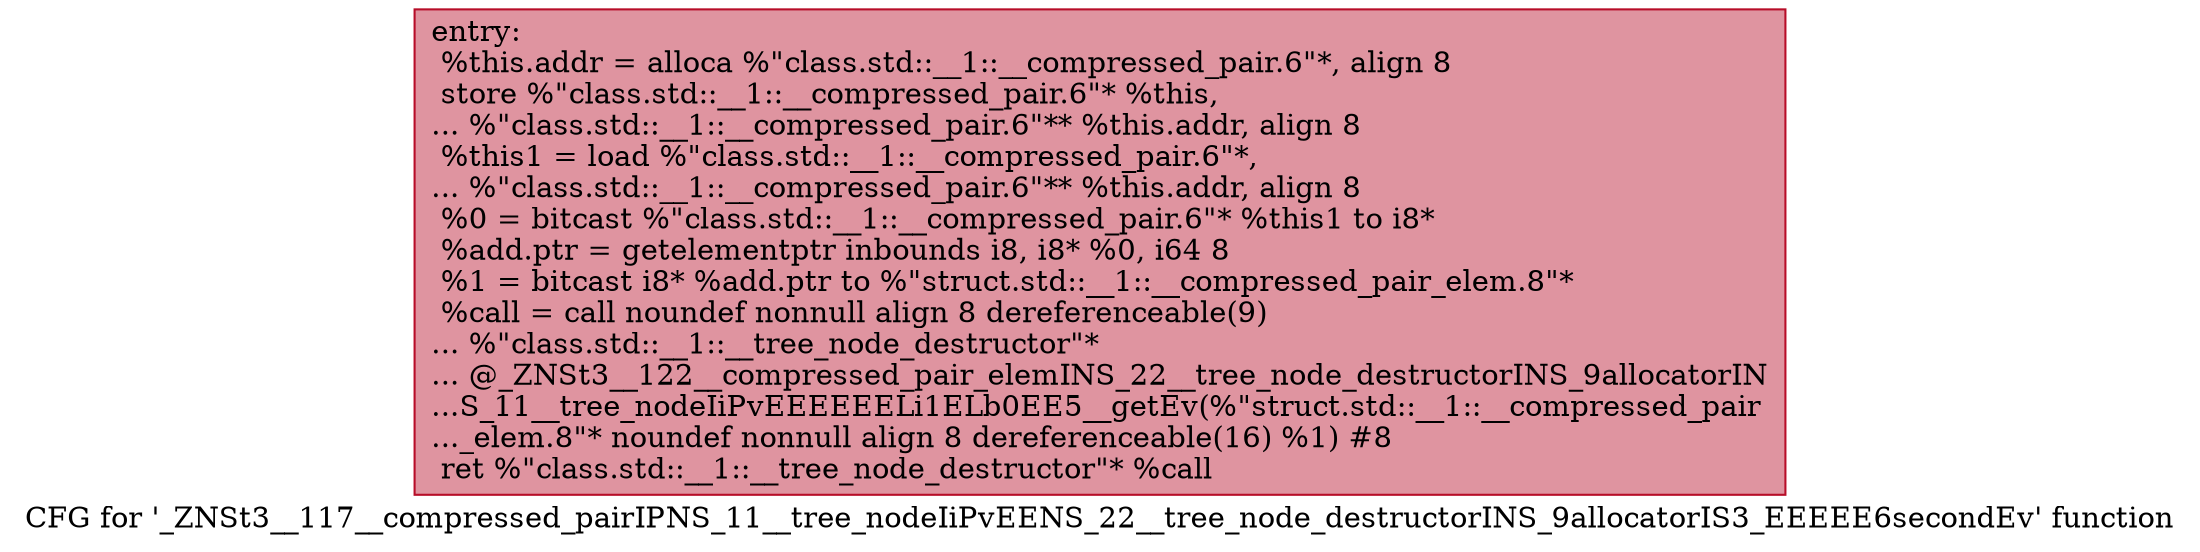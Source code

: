 digraph "CFG for '_ZNSt3__117__compressed_pairIPNS_11__tree_nodeIiPvEENS_22__tree_node_destructorINS_9allocatorIS3_EEEEE6secondEv' function" {
	label="CFG for '_ZNSt3__117__compressed_pairIPNS_11__tree_nodeIiPvEENS_22__tree_node_destructorINS_9allocatorIS3_EEEEE6secondEv' function";

	Node0x60000255e980 [shape=record,color="#b70d28ff", style=filled, fillcolor="#b70d2870",label="{entry:\l  %this.addr = alloca %\"class.std::__1::__compressed_pair.6\"*, align 8\l  store %\"class.std::__1::__compressed_pair.6\"* %this,\l... %\"class.std::__1::__compressed_pair.6\"** %this.addr, align 8\l  %this1 = load %\"class.std::__1::__compressed_pair.6\"*,\l... %\"class.std::__1::__compressed_pair.6\"** %this.addr, align 8\l  %0 = bitcast %\"class.std::__1::__compressed_pair.6\"* %this1 to i8*\l  %add.ptr = getelementptr inbounds i8, i8* %0, i64 8\l  %1 = bitcast i8* %add.ptr to %\"struct.std::__1::__compressed_pair_elem.8\"*\l  %call = call noundef nonnull align 8 dereferenceable(9)\l... %\"class.std::__1::__tree_node_destructor\"*\l... @_ZNSt3__122__compressed_pair_elemINS_22__tree_node_destructorINS_9allocatorIN\l...S_11__tree_nodeIiPvEEEEEELi1ELb0EE5__getEv(%\"struct.std::__1::__compressed_pair\l..._elem.8\"* noundef nonnull align 8 dereferenceable(16) %1) #8\l  ret %\"class.std::__1::__tree_node_destructor\"* %call\l}"];
}
